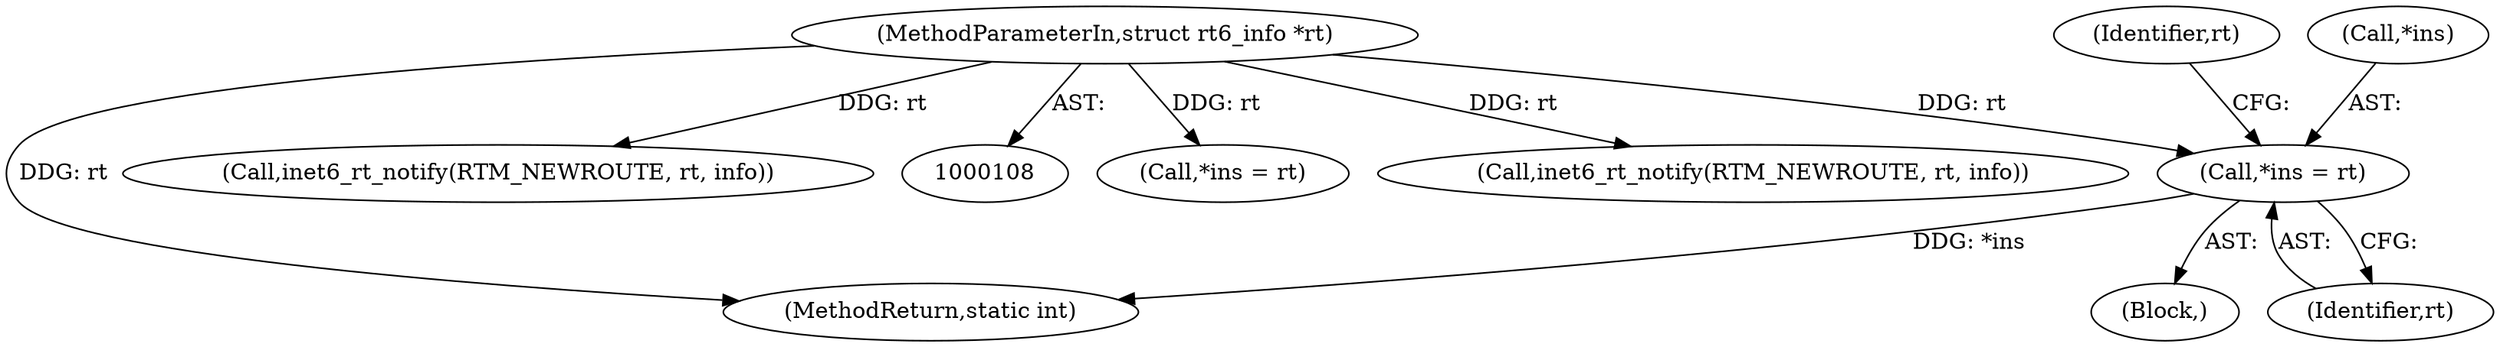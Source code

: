 digraph "0_linux_307f2fb95e9b96b3577916e73d92e104f8f26494@pointer" {
"1000408" [label="(Call,*ins = rt)"];
"1000110" [label="(MethodParameterIn,struct rt6_info *rt)"];
"1000473" [label="(Call,*ins = rt)"];
"1000408" [label="(Call,*ins = rt)"];
"1000498" [label="(Call,inet6_rt_notify(RTM_NEWROUTE, rt, info))"];
"1000414" [label="(Identifier,rt)"];
"1000110" [label="(MethodParameterIn,struct rt6_info *rt)"];
"1000409" [label="(Call,*ins)"];
"1000411" [label="(Identifier,rt)"];
"1000394" [label="(Block,)"];
"1000529" [label="(MethodReturn,static int)"];
"1000422" [label="(Call,inet6_rt_notify(RTM_NEWROUTE, rt, info))"];
"1000408" -> "1000394"  [label="AST: "];
"1000408" -> "1000411"  [label="CFG: "];
"1000409" -> "1000408"  [label="AST: "];
"1000411" -> "1000408"  [label="AST: "];
"1000414" -> "1000408"  [label="CFG: "];
"1000408" -> "1000529"  [label="DDG: *ins"];
"1000110" -> "1000408"  [label="DDG: rt"];
"1000110" -> "1000108"  [label="AST: "];
"1000110" -> "1000529"  [label="DDG: rt"];
"1000110" -> "1000422"  [label="DDG: rt"];
"1000110" -> "1000473"  [label="DDG: rt"];
"1000110" -> "1000498"  [label="DDG: rt"];
}

